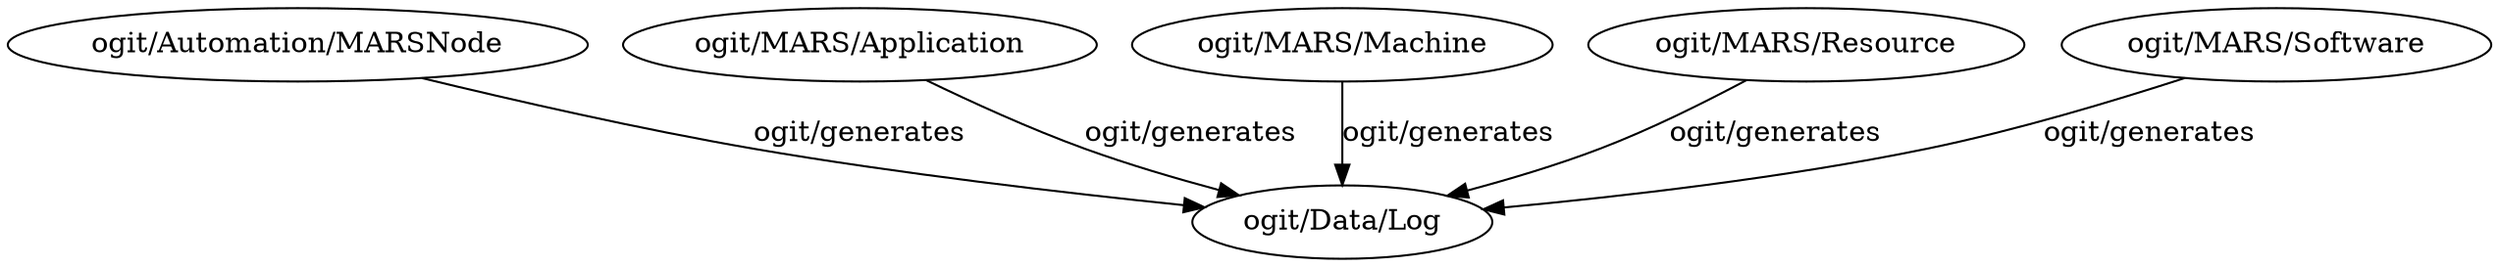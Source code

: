 digraph OGIT_ontology {
   "ogit/Automation/MARSNode" -> "ogit/Data/Log" [label="ogit/generates    "];
   "ogit/MARS/Application" -> "ogit/Data/Log" [label="ogit/generates    "];
   "ogit/MARS/Machine" -> "ogit/Data/Log" [label="ogit/generates    "];
   "ogit/MARS/Resource" -> "ogit/Data/Log" [label="ogit/generates    "];
   "ogit/MARS/Software" -> "ogit/Data/Log" [label="ogit/generates    "];
}
